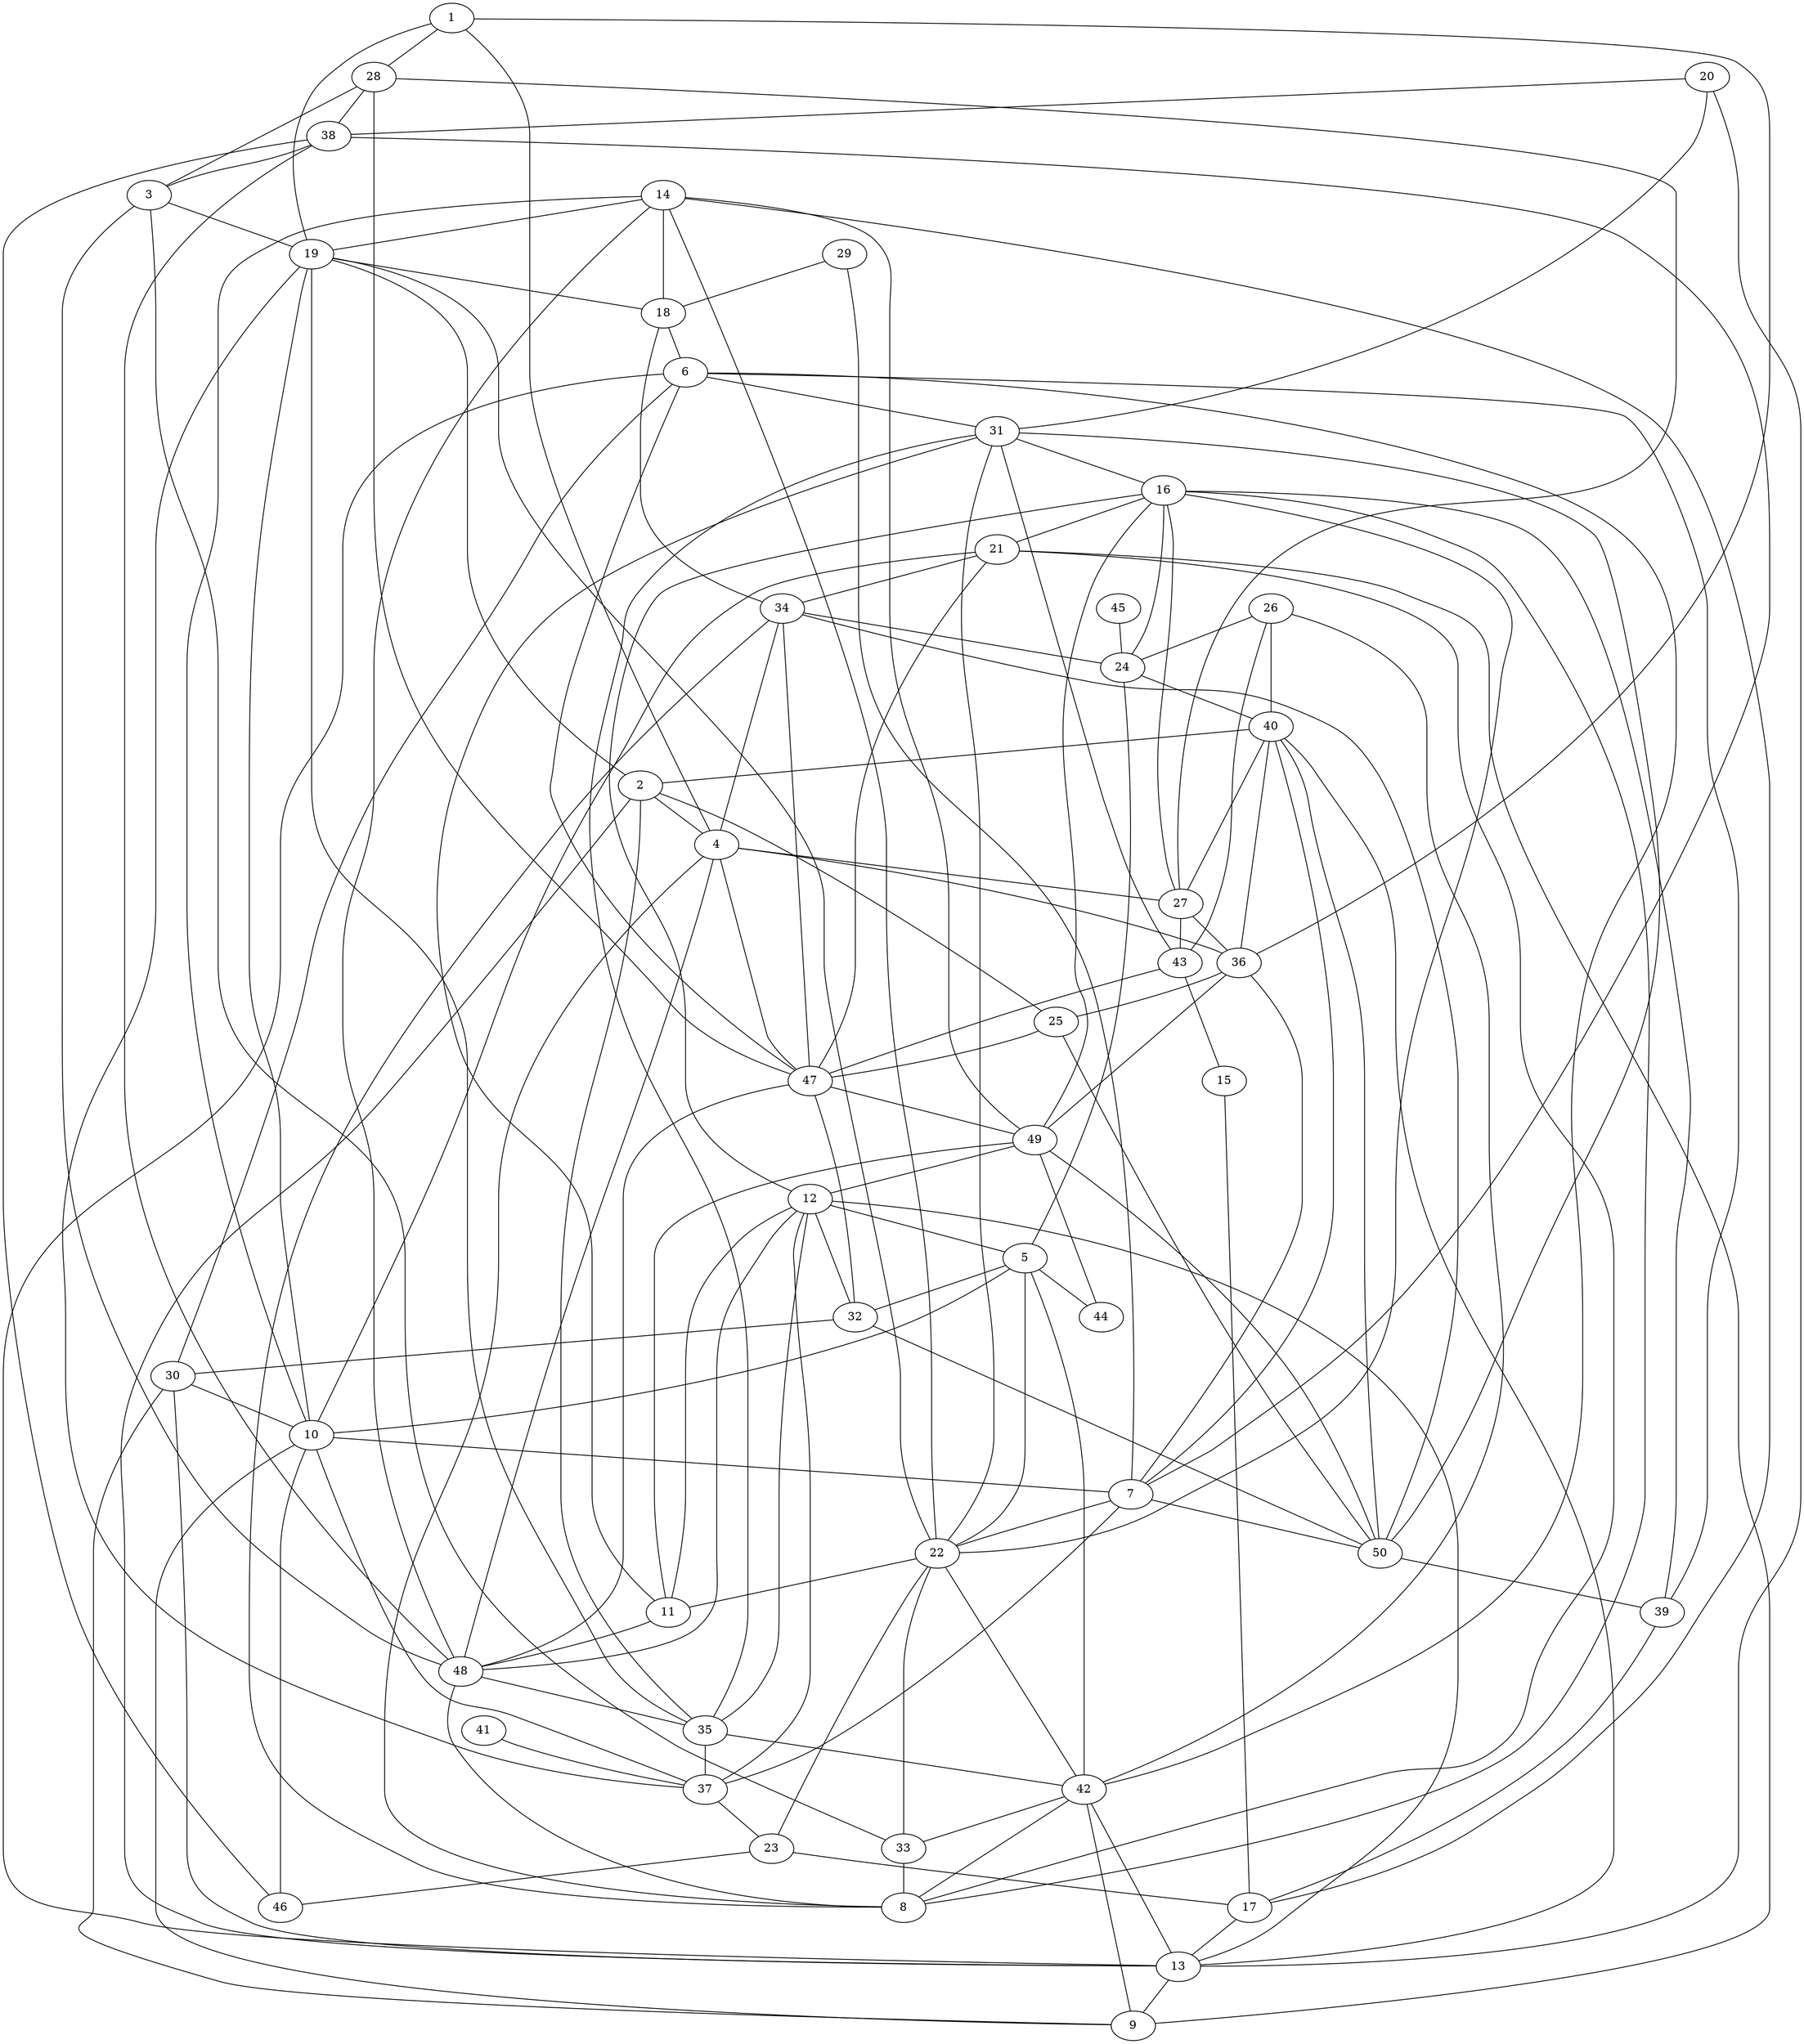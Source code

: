 graph G_1 {
    1;
    2;
    3;
    4;
    5;
    6;
    7;
    8;
    9;
    10;
    11;
    12;
    13;
    14;
    15;
    16;
    17;
    18;
    19;
    20;
    21;
    22;
    23;
    24;
    25;
    26;
    27;
    28;
    29;
    30;
    31;
    32;
    33;
    34;
    35;
    36;
    37;
    38;
    39;
    40;
    41;
    42;
    43;
    44;
    45;
    46;
    47;
    48;
    49;
    50;
    6 -- 39;
    14 -- 49;
    42 -- 22;
    18 -- 6;
    8 -- 21;
    6 -- 42;
    40 -- 36;
    19 -- 10;
    13 -- 9;
    4 -- 47;
    40 -- 50;
    31 -- 50;
    30 -- 9;
    22 -- 31;
    11 -- 12;
    47 -- 48;
    18 -- 34;
    33 -- 8;
    2 -- 4;
    26 -- 43;
    28 -- 38;
    5 -- 44;
    13 -- 40;
    30 -- 13;
    47 -- 21;
    26 -- 24;
    7 -- 22;
    33 -- 22;
    10 -- 37;
    9 -- 42;
    38 -- 7;
    31 -- 35;
    4 -- 8;
    35 -- 37;
    36 -- 7;
    31 -- 43;
    32 -- 12;
    23 -- 46;
    42 -- 8;
    20 -- 13;
    41 -- 37;
    10 -- 21;
    5 -- 32;
    7 -- 50;
    26 -- 40;
    47 -- 49;
    13 -- 6;
    42 -- 33;
    1 -- 28;
    40 -- 7;
    13 -- 12;
    37 -- 19;
    15 -- 17;
    31 -- 16;
    34 -- 24;
    14 -- 19;
    49 -- 16;
    29 -- 7;
    27 -- 40;
    10 -- 7;
    2 -- 19;
    50 -- 49;
    22 -- 16;
    36 -- 49;
    3 -- 19;
    42 -- 13;
    5 -- 42;
    35 -- 19;
    5 -- 22;
    12 -- 16;
    13 -- 2;
    2 -- 35;
    4 -- 27;
    11 -- 48;
    37 -- 23;
    22 -- 19;
    4 -- 36;
    47 -- 6;
    4 -- 1;
    47 -- 28;
    47 -- 32;
    50 -- 39;
    38 -- 3;
    14 -- 48;
    45 -- 24;
    20 -- 38;
    36 -- 25;
    30 -- 6;
    35 -- 12;
    26 -- 42;
    23 -- 17;
    14 -- 22;
    5 -- 24;
    23 -- 22;
    32 -- 30;
    50 -- 34;
    38 -- 46;
    4 -- 34;
    32 -- 50;
    49 -- 12;
    25 -- 2;
    35 -- 42;
    25 -- 47;
    43 -- 47;
    24 -- 40;
    36 -- 1;
    11 -- 49;
    24 -- 16;
    19 -- 1;
    30 -- 10;
    38 -- 48;
    10 -- 9;
    22 -- 11;
    25 -- 50;
    27 -- 36;
    3 -- 33;
    20 -- 31;
    34 -- 8;
    27 -- 16;
    5 -- 10;
    16 -- 21;
    17 -- 13;
    48 -- 12;
    39 -- 16;
    3 -- 48;
    40 -- 2;
    14 -- 10;
    48 -- 4;
    27 -- 43;
    8 -- 16;
    39 -- 17;
    9 -- 21;
    6 -- 31;
    37 -- 12;
    12 -- 5;
    46 -- 10;
    48 -- 35;
    29 -- 18;
    28 -- 27;
    28 -- 3;
    21 -- 34;
    34 -- 47;
    43 -- 15;
    48 -- 8;
    11 -- 31;
    14 -- 17;
    19 -- 18;
    14 -- 18;
    49 -- 44;
    7 -- 37;
}
